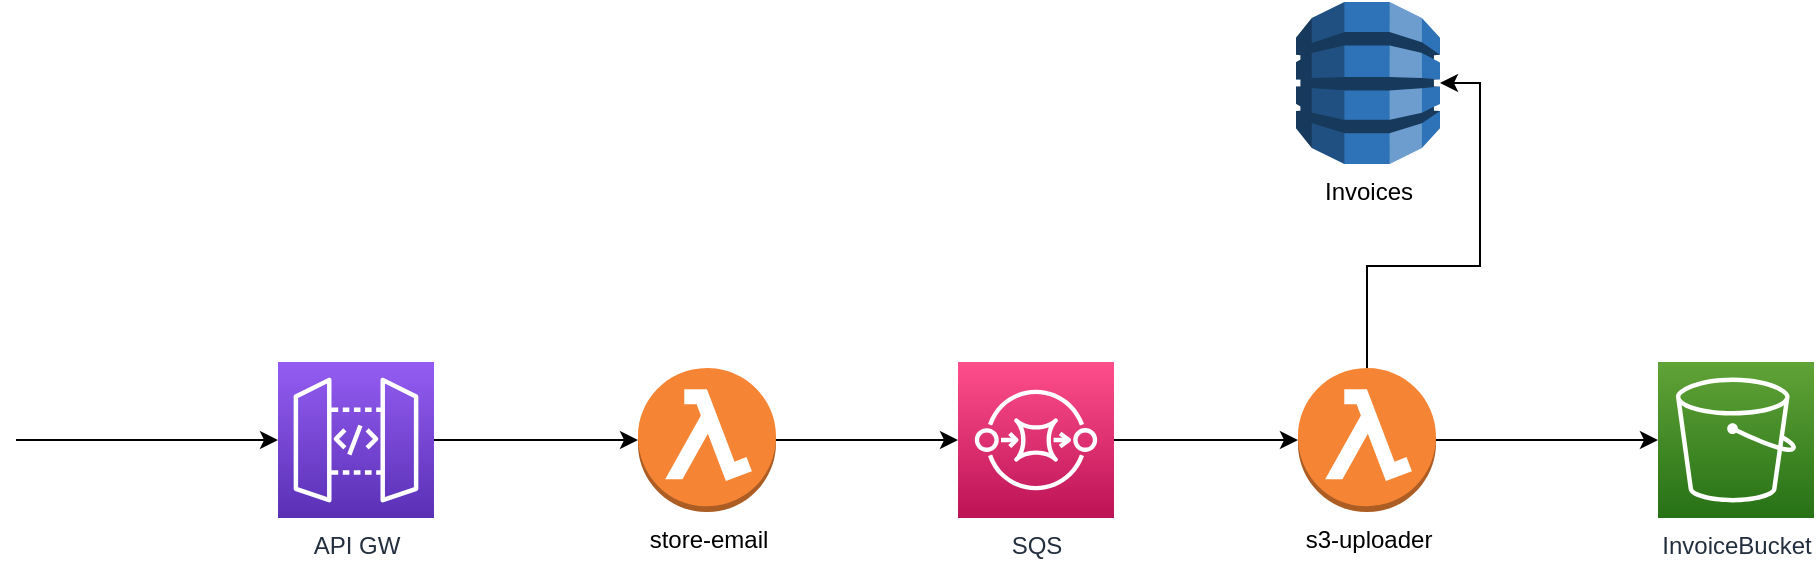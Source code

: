 <mxfile>
    <diagram id="Ht1M8jgEwFfnCIfOTk4-" name="Page-1">
        <mxGraphModel dx="2892" dy="850" grid="0" gridSize="10" guides="1" tooltips="1" connect="1" arrows="1" fold="1" page="0" pageScale="1" pageWidth="1169" pageHeight="827" math="0" shadow="0">
            <root>
                <mxCell id="0"/>
                <mxCell id="1" parent="0"/>
                <mxCell id="tdw58X6z8j8WO0Ey49-q-6" style="edgeStyle=orthogonalEdgeStyle;rounded=0;orthogonalLoop=1;jettySize=auto;html=1;exitX=1;exitY=0.5;exitDx=0;exitDy=0;exitPerimeter=0;" parent="1" source="tdw58X6z8j8WO0Ey49-q-1" target="tdw58X6z8j8WO0Ey49-q-5" edge="1">
                    <mxGeometry relative="1" as="geometry"/>
                </mxCell>
                <mxCell id="2" style="edgeStyle=none;html=1;exitX=0;exitY=0.5;exitDx=0;exitDy=0;exitPerimeter=0;entryX=0;entryY=0.5;entryDx=0;entryDy=0;entryPerimeter=0;" edge="1" parent="1" target="tdw58X6z8j8WO0Ey49-q-1">
                    <mxGeometry relative="1" as="geometry">
                        <mxPoint x="-781" y="419" as="sourcePoint"/>
                    </mxGeometry>
                </mxCell>
                <mxCell id="tdw58X6z8j8WO0Ey49-q-1" value="API GW" style="sketch=0;points=[[0,0,0],[0.25,0,0],[0.5,0,0],[0.75,0,0],[1,0,0],[0,1,0],[0.25,1,0],[0.5,1,0],[0.75,1,0],[1,1,0],[0,0.25,0],[0,0.5,0],[0,0.75,0],[1,0.25,0],[1,0.5,0],[1,0.75,0]];outlineConnect=0;fontColor=#232F3E;gradientColor=#945DF2;gradientDirection=north;fillColor=#5A30B5;strokeColor=#ffffff;dashed=0;verticalLabelPosition=bottom;verticalAlign=top;align=center;html=1;fontSize=12;fontStyle=0;aspect=fixed;shape=mxgraph.aws4.resourceIcon;resIcon=mxgraph.aws4.api_gateway;" parent="1" vertex="1">
                    <mxGeometry x="-650" y="380" width="78" height="78" as="geometry"/>
                </mxCell>
                <mxCell id="tdw58X6z8j8WO0Ey49-q-8" style="edgeStyle=orthogonalEdgeStyle;rounded=0;orthogonalLoop=1;jettySize=auto;html=1;" parent="1" source="tdw58X6z8j8WO0Ey49-q-5" target="tdw58X6z8j8WO0Ey49-q-7" edge="1">
                    <mxGeometry relative="1" as="geometry"/>
                </mxCell>
                <mxCell id="tdw58X6z8j8WO0Ey49-q-5" value="store-email" style="outlineConnect=0;dashed=0;verticalLabelPosition=bottom;verticalAlign=top;align=center;html=1;shape=mxgraph.aws3.lambda_function;fillColor=#F58534;gradientColor=none;" parent="1" vertex="1">
                    <mxGeometry x="-470" y="383" width="69" height="72" as="geometry"/>
                </mxCell>
                <mxCell id="tdw58X6z8j8WO0Ey49-q-11" value="" style="edgeStyle=orthogonalEdgeStyle;rounded=0;orthogonalLoop=1;jettySize=auto;html=1;" parent="1" source="tdw58X6z8j8WO0Ey49-q-7" target="tdw58X6z8j8WO0Ey49-q-10" edge="1">
                    <mxGeometry relative="1" as="geometry"/>
                </mxCell>
                <mxCell id="tdw58X6z8j8WO0Ey49-q-7" value="SQS" style="sketch=0;points=[[0,0,0],[0.25,0,0],[0.5,0,0],[0.75,0,0],[1,0,0],[0,1,0],[0.25,1,0],[0.5,1,0],[0.75,1,0],[1,1,0],[0,0.25,0],[0,0.5,0],[0,0.75,0],[1,0.25,0],[1,0.5,0],[1,0.75,0]];outlineConnect=0;fontColor=#232F3E;gradientColor=#FF4F8B;gradientDirection=north;fillColor=#BC1356;strokeColor=#ffffff;dashed=0;verticalLabelPosition=bottom;verticalAlign=top;align=center;html=1;fontSize=12;fontStyle=0;aspect=fixed;shape=mxgraph.aws4.resourceIcon;resIcon=mxgraph.aws4.sqs;" parent="1" vertex="1">
                    <mxGeometry x="-310" y="380" width="78" height="78" as="geometry"/>
                </mxCell>
                <mxCell id="tdw58X6z8j8WO0Ey49-q-13" value="" style="edgeStyle=orthogonalEdgeStyle;rounded=0;orthogonalLoop=1;jettySize=auto;html=1;exitX=1;exitY=0.5;exitDx=0;exitDy=0;exitPerimeter=0;" parent="1" source="tdw58X6z8j8WO0Ey49-q-10" target="tdw58X6z8j8WO0Ey49-q-12" edge="1">
                    <mxGeometry relative="1" as="geometry"/>
                </mxCell>
                <mxCell id="tdw58X6z8j8WO0Ey49-q-18" value="" style="edgeStyle=orthogonalEdgeStyle;rounded=0;orthogonalLoop=1;jettySize=auto;html=1;entryX=1;entryY=0.5;entryDx=0;entryDy=0;entryPerimeter=0;" parent="1" source="tdw58X6z8j8WO0Ey49-q-10" target="tdw58X6z8j8WO0Ey49-q-15" edge="1">
                    <mxGeometry relative="1" as="geometry"/>
                </mxCell>
                <mxCell id="tdw58X6z8j8WO0Ey49-q-10" value="s3-uploader" style="outlineConnect=0;dashed=0;verticalLabelPosition=bottom;verticalAlign=top;align=center;html=1;shape=mxgraph.aws3.lambda_function;fillColor=#F58534;gradientColor=none;" parent="1" vertex="1">
                    <mxGeometry x="-140" y="383" width="69" height="72" as="geometry"/>
                </mxCell>
                <mxCell id="tdw58X6z8j8WO0Ey49-q-12" value="InvoiceBucket" style="sketch=0;points=[[0,0,0],[0.25,0,0],[0.5,0,0],[0.75,0,0],[1,0,0],[0,1,0],[0.25,1,0],[0.5,1,0],[0.75,1,0],[1,1,0],[0,0.25,0],[0,0.5,0],[0,0.75,0],[1,0.25,0],[1,0.5,0],[1,0.75,0]];outlineConnect=0;fontColor=#232F3E;gradientColor=#60A337;gradientDirection=north;fillColor=#277116;strokeColor=#ffffff;dashed=0;verticalLabelPosition=bottom;verticalAlign=top;align=center;html=1;fontSize=12;fontStyle=0;aspect=fixed;shape=mxgraph.aws4.resourceIcon;resIcon=mxgraph.aws4.s3;" parent="1" vertex="1">
                    <mxGeometry x="40" y="380" width="78" height="78" as="geometry"/>
                </mxCell>
                <mxCell id="tdw58X6z8j8WO0Ey49-q-15" value="Invoices" style="outlineConnect=0;dashed=0;verticalLabelPosition=bottom;verticalAlign=top;align=center;html=1;shape=mxgraph.aws3.dynamo_db;fillColor=#2E73B8;gradientColor=none;" parent="1" vertex="1">
                    <mxGeometry x="-141" y="200" width="72" height="81" as="geometry"/>
                </mxCell>
            </root>
        </mxGraphModel>
    </diagram>
</mxfile>